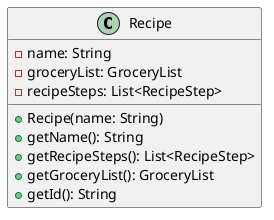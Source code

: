 @startuml

left to right direction

class Recipe {
  - name: String
  - groceryList: GroceryList
  - recipeSteps: List<RecipeStep>
  + Recipe(name: String)
  + getName(): String
  + getRecipeSteps(): List<RecipeStep>
  + getGroceryList(): GroceryList 
  + getId(): String 
}

@enduml